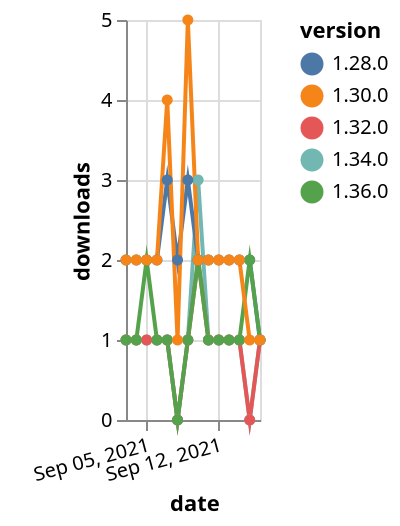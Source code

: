 {"$schema": "https://vega.github.io/schema/vega-lite/v5.json", "description": "A simple bar chart with embedded data.", "data": {"values": [{"date": "2021-09-03", "total": 336, "delta": 1, "version": "1.34.0"}, {"date": "2021-09-04", "total": 337, "delta": 1, "version": "1.34.0"}, {"date": "2021-09-05", "total": 338, "delta": 1, "version": "1.34.0"}, {"date": "2021-09-06", "total": 339, "delta": 1, "version": "1.34.0"}, {"date": "2021-09-07", "total": 340, "delta": 1, "version": "1.34.0"}, {"date": "2021-09-08", "total": 340, "delta": 0, "version": "1.34.0"}, {"date": "2021-09-09", "total": 341, "delta": 1, "version": "1.34.0"}, {"date": "2021-09-10", "total": 344, "delta": 3, "version": "1.34.0"}, {"date": "2021-09-11", "total": 345, "delta": 1, "version": "1.34.0"}, {"date": "2021-09-12", "total": 346, "delta": 1, "version": "1.34.0"}, {"date": "2021-09-13", "total": 347, "delta": 1, "version": "1.34.0"}, {"date": "2021-09-14", "total": 348, "delta": 1, "version": "1.34.0"}, {"date": "2021-09-15", "total": 348, "delta": 0, "version": "1.34.0"}, {"date": "2021-09-16", "total": 349, "delta": 1, "version": "1.34.0"}, {"date": "2021-09-03", "total": 231, "delta": 1, "version": "1.32.0"}, {"date": "2021-09-04", "total": 232, "delta": 1, "version": "1.32.0"}, {"date": "2021-09-05", "total": 233, "delta": 1, "version": "1.32.0"}, {"date": "2021-09-06", "total": 234, "delta": 1, "version": "1.32.0"}, {"date": "2021-09-07", "total": 235, "delta": 1, "version": "1.32.0"}, {"date": "2021-09-08", "total": 235, "delta": 0, "version": "1.32.0"}, {"date": "2021-09-09", "total": 236, "delta": 1, "version": "1.32.0"}, {"date": "2021-09-10", "total": 238, "delta": 2, "version": "1.32.0"}, {"date": "2021-09-11", "total": 239, "delta": 1, "version": "1.32.0"}, {"date": "2021-09-12", "total": 240, "delta": 1, "version": "1.32.0"}, {"date": "2021-09-13", "total": 241, "delta": 1, "version": "1.32.0"}, {"date": "2021-09-14", "total": 242, "delta": 1, "version": "1.32.0"}, {"date": "2021-09-15", "total": 242, "delta": 0, "version": "1.32.0"}, {"date": "2021-09-16", "total": 243, "delta": 1, "version": "1.32.0"}, {"date": "2021-09-03", "total": 2322, "delta": 2, "version": "1.28.0"}, {"date": "2021-09-04", "total": 2324, "delta": 2, "version": "1.28.0"}, {"date": "2021-09-05", "total": 2326, "delta": 2, "version": "1.28.0"}, {"date": "2021-09-06", "total": 2328, "delta": 2, "version": "1.28.0"}, {"date": "2021-09-07", "total": 2331, "delta": 3, "version": "1.28.0"}, {"date": "2021-09-08", "total": 2333, "delta": 2, "version": "1.28.0"}, {"date": "2021-09-09", "total": 2336, "delta": 3, "version": "1.28.0"}, {"date": "2021-09-10", "total": 2338, "delta": 2, "version": "1.28.0"}, {"date": "2021-09-11", "total": 2340, "delta": 2, "version": "1.28.0"}, {"date": "2021-09-12", "total": 2342, "delta": 2, "version": "1.28.0"}, {"date": "2021-09-13", "total": 2344, "delta": 2, "version": "1.28.0"}, {"date": "2021-09-14", "total": 2346, "delta": 2, "version": "1.28.0"}, {"date": "2021-09-15", "total": 2348, "delta": 2, "version": "1.28.0"}, {"date": "2021-09-16", "total": 2349, "delta": 1, "version": "1.28.0"}, {"date": "2021-09-03", "total": 178, "delta": 1, "version": "1.36.0"}, {"date": "2021-09-04", "total": 179, "delta": 1, "version": "1.36.0"}, {"date": "2021-09-05", "total": 181, "delta": 2, "version": "1.36.0"}, {"date": "2021-09-06", "total": 182, "delta": 1, "version": "1.36.0"}, {"date": "2021-09-07", "total": 183, "delta": 1, "version": "1.36.0"}, {"date": "2021-09-08", "total": 183, "delta": 0, "version": "1.36.0"}, {"date": "2021-09-09", "total": 184, "delta": 1, "version": "1.36.0"}, {"date": "2021-09-10", "total": 186, "delta": 2, "version": "1.36.0"}, {"date": "2021-09-11", "total": 187, "delta": 1, "version": "1.36.0"}, {"date": "2021-09-12", "total": 188, "delta": 1, "version": "1.36.0"}, {"date": "2021-09-13", "total": 189, "delta": 1, "version": "1.36.0"}, {"date": "2021-09-14", "total": 190, "delta": 1, "version": "1.36.0"}, {"date": "2021-09-15", "total": 192, "delta": 2, "version": "1.36.0"}, {"date": "2021-09-16", "total": 193, "delta": 1, "version": "1.36.0"}, {"date": "2021-09-03", "total": 2422, "delta": 2, "version": "1.30.0"}, {"date": "2021-09-04", "total": 2424, "delta": 2, "version": "1.30.0"}, {"date": "2021-09-05", "total": 2426, "delta": 2, "version": "1.30.0"}, {"date": "2021-09-06", "total": 2428, "delta": 2, "version": "1.30.0"}, {"date": "2021-09-07", "total": 2432, "delta": 4, "version": "1.30.0"}, {"date": "2021-09-08", "total": 2433, "delta": 1, "version": "1.30.0"}, {"date": "2021-09-09", "total": 2438, "delta": 5, "version": "1.30.0"}, {"date": "2021-09-10", "total": 2440, "delta": 2, "version": "1.30.0"}, {"date": "2021-09-11", "total": 2442, "delta": 2, "version": "1.30.0"}, {"date": "2021-09-12", "total": 2444, "delta": 2, "version": "1.30.0"}, {"date": "2021-09-13", "total": 2446, "delta": 2, "version": "1.30.0"}, {"date": "2021-09-14", "total": 2448, "delta": 2, "version": "1.30.0"}, {"date": "2021-09-15", "total": 2449, "delta": 1, "version": "1.30.0"}, {"date": "2021-09-16", "total": 2450, "delta": 1, "version": "1.30.0"}]}, "width": "container", "mark": {"type": "line", "point": {"filled": true}}, "encoding": {"x": {"field": "date", "type": "temporal", "timeUnit": "yearmonthdate", "title": "date", "axis": {"labelAngle": -15}}, "y": {"field": "delta", "type": "quantitative", "title": "downloads"}, "color": {"field": "version", "type": "nominal"}, "tooltip": {"field": "delta"}}}